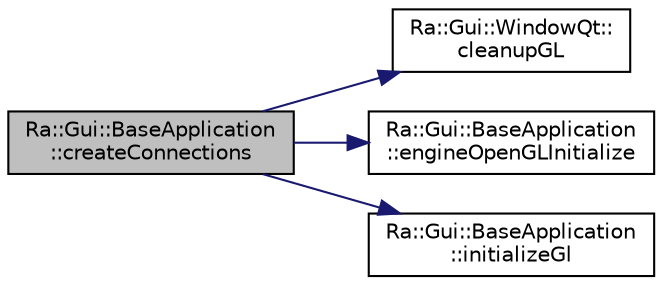 digraph "Ra::Gui::BaseApplication::createConnections"
{
 // INTERACTIVE_SVG=YES
 // LATEX_PDF_SIZE
  edge [fontname="Helvetica",fontsize="10",labelfontname="Helvetica",labelfontsize="10"];
  node [fontname="Helvetica",fontsize="10",shape=record];
  rankdir="LR";
  Node1 [label="Ra::Gui::BaseApplication\l::createConnections",height=0.2,width=0.4,color="black", fillcolor="grey75", style="filled", fontcolor="black",tooltip="Create signal / slots connections."];
  Node1 -> Node2 [color="midnightblue",fontsize="10",style="solid",fontname="Helvetica"];
  Node2 [label="Ra::Gui::WindowQt::\lcleanupGL",height=0.2,width=0.4,color="black", fillcolor="white", style="filled",URL="$classRa_1_1Gui_1_1WindowQt.html#a190a81dd418c60026d3579333c2cc94d",tooltip="call deinitializeGL if needed, with context activated"];
  Node1 -> Node3 [color="midnightblue",fontsize="10",style="solid",fontname="Helvetica"];
  Node3 [label="Ra::Gui::BaseApplication\l::engineOpenGLInitialize",height=0.2,width=0.4,color="black", fillcolor="white", style="filled",URL="$classRa_1_1Gui_1_1BaseApplication.html#afb15f30d1be4f32933204782cc797d43",tooltip="slot called when the OpenGL need to be initialized"];
  Node1 -> Node4 [color="midnightblue",fontsize="10",style="solid",fontname="Helvetica"];
  Node4 [label="Ra::Gui::BaseApplication\l::initializeGl",height=0.2,width=0.4,color="black", fillcolor="white", style="filled",URL="$classRa_1_1Gui_1_1BaseApplication.html#a6c00e85efcad67823ec51dad9d3a0d98",tooltip=" "];
}
